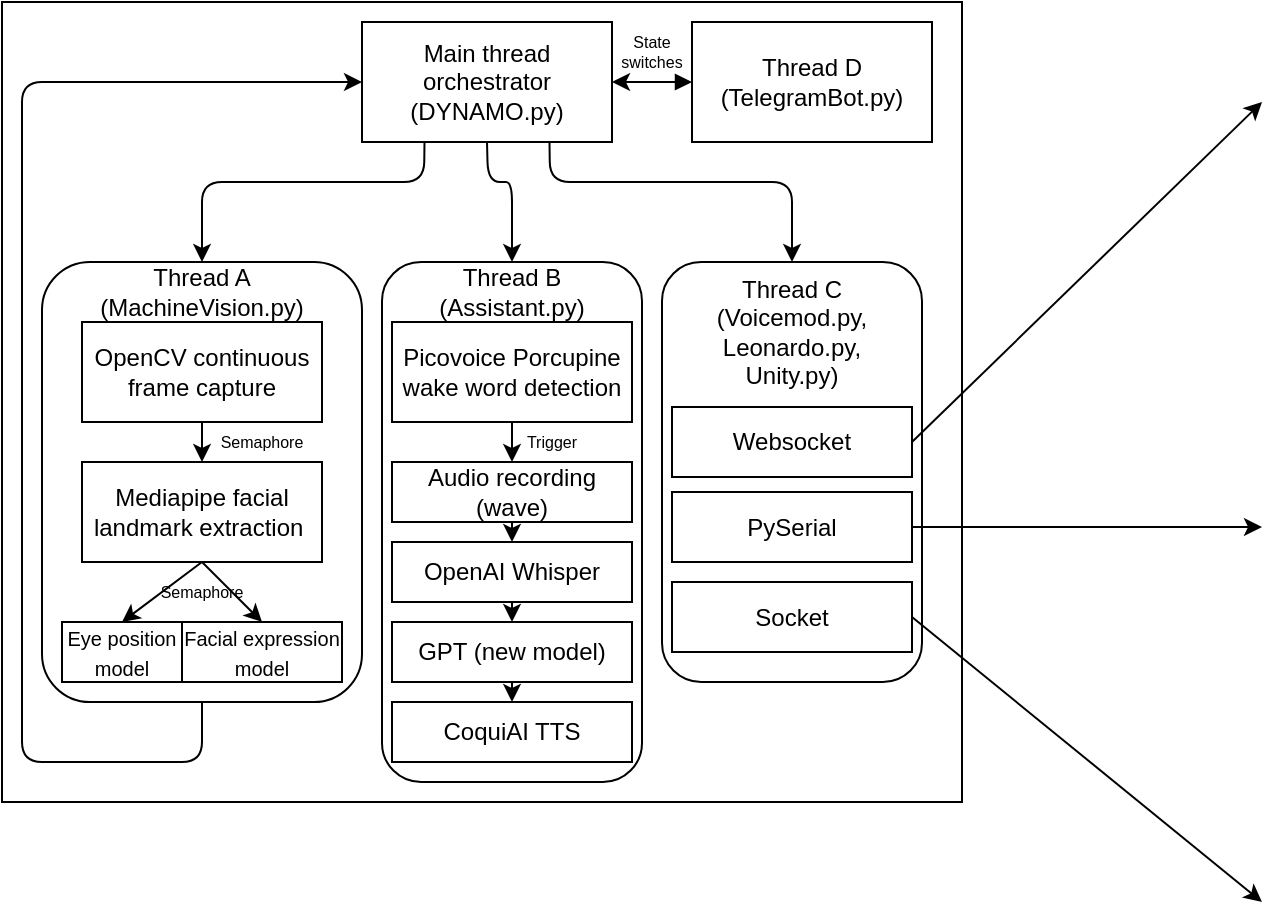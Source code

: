 <mxfile>
    <diagram id="qH1ZnPOLuF4nMyL4x-qJ" name="Page-1">
        <mxGraphModel dx="888" dy="510" grid="1" gridSize="10" guides="1" tooltips="1" connect="1" arrows="1" fold="1" page="1" pageScale="1" pageWidth="850" pageHeight="1100" math="0" shadow="0">
            <root>
                <mxCell id="0"/>
                <mxCell id="1" parent="0"/>
                <mxCell id="2" value="" style="rounded=0;whiteSpace=wrap;html=1;" parent="1" vertex="1">
                    <mxGeometry x="70" y="350" width="480" height="400" as="geometry"/>
                </mxCell>
                <mxCell id="26" style="edgeStyle=none;html=1;entryX=0.5;entryY=0;entryDx=0;entryDy=0;fontSize=10;exitX=0.25;exitY=1;exitDx=0;exitDy=0;" parent="1" source="5" target="17" edge="1">
                    <mxGeometry relative="1" as="geometry">
                        <mxPoint x="313" y="420" as="sourcePoint"/>
                        <Array as="points">
                            <mxPoint x="281" y="440"/>
                            <mxPoint x="170" y="440"/>
                        </Array>
                    </mxGeometry>
                </mxCell>
                <mxCell id="41" style="edgeStyle=none;html=1;exitX=0.5;exitY=1;exitDx=0;exitDy=0;entryX=0.5;entryY=0;entryDx=0;entryDy=0;fontSize=10;" parent="1" source="5" target="28" edge="1">
                    <mxGeometry relative="1" as="geometry">
                        <Array as="points">
                            <mxPoint x="313" y="440"/>
                            <mxPoint x="325" y="440"/>
                        </Array>
                    </mxGeometry>
                </mxCell>
                <mxCell id="49" style="edgeStyle=none;html=1;exitX=0.75;exitY=1;exitDx=0;exitDy=0;entryX=0.5;entryY=0;entryDx=0;entryDy=0;" edge="1" parent="1" source="5" target="45">
                    <mxGeometry relative="1" as="geometry">
                        <Array as="points">
                            <mxPoint x="344" y="440"/>
                            <mxPoint x="465" y="440"/>
                        </Array>
                    </mxGeometry>
                </mxCell>
                <mxCell id="5" value="Main thread orchestrator (DYNAMO.py)" style="rounded=0;whiteSpace=wrap;html=1;" parent="1" vertex="1">
                    <mxGeometry x="250" y="360" width="125" height="60" as="geometry"/>
                </mxCell>
                <mxCell id="8" style="edgeStyle=none;html=1;exitX=0;exitY=0.5;exitDx=0;exitDy=0;startArrow=block;startFill=1;" parent="1" source="7" target="5" edge="1">
                    <mxGeometry relative="1" as="geometry"/>
                </mxCell>
                <mxCell id="7" value="Thread D (TelegramBot.py)" style="rounded=0;whiteSpace=wrap;html=1;" parent="1" vertex="1">
                    <mxGeometry x="415" y="360" width="120" height="60" as="geometry"/>
                </mxCell>
                <mxCell id="10" value="&lt;font style=&quot;font-size: 8px;&quot;&gt;State &lt;br&gt;switches&lt;/font&gt;" style="text;html=1;strokeColor=none;fillColor=none;align=center;verticalAlign=middle;whiteSpace=wrap;rounded=0;fontSize=4;" parent="1" vertex="1">
                    <mxGeometry x="365" y="360" width="60" height="30" as="geometry"/>
                </mxCell>
                <mxCell id="44" style="edgeStyle=none;html=1;exitX=0.5;exitY=1;exitDx=0;exitDy=0;entryX=0;entryY=0.5;entryDx=0;entryDy=0;" edge="1" parent="1" source="16" target="5">
                    <mxGeometry relative="1" as="geometry">
                        <Array as="points">
                            <mxPoint x="170" y="730"/>
                            <mxPoint x="80" y="730"/>
                            <mxPoint x="80" y="560"/>
                            <mxPoint x="80" y="390"/>
                        </Array>
                    </mxGeometry>
                </mxCell>
                <mxCell id="16" value="" style="rounded=1;whiteSpace=wrap;html=1;fontSize=12;" parent="1" vertex="1">
                    <mxGeometry x="90" y="480" width="160" height="220" as="geometry"/>
                </mxCell>
                <mxCell id="18" style="edgeStyle=none;html=1;exitX=0.5;exitY=1;exitDx=0;exitDy=0;entryX=0.5;entryY=0;entryDx=0;entryDy=0;fontSize=12;startArrow=none;startFill=0;" parent="1" source="12" target="13" edge="1">
                    <mxGeometry relative="1" as="geometry"/>
                </mxCell>
                <mxCell id="12" value="OpenCV continuous frame capture" style="rounded=0;whiteSpace=wrap;html=1;fontSize=12;" parent="1" vertex="1">
                    <mxGeometry x="110" y="510" width="120" height="50" as="geometry"/>
                </mxCell>
                <mxCell id="22" style="edgeStyle=none;html=1;exitX=0.5;exitY=1;exitDx=0;exitDy=0;fontSize=10;entryX=0.5;entryY=0;entryDx=0;entryDy=0;" parent="1" source="13" target="23" edge="1">
                    <mxGeometry relative="1" as="geometry">
                        <mxPoint x="160" y="640" as="targetPoint"/>
                    </mxGeometry>
                </mxCell>
                <mxCell id="24" style="edgeStyle=none;html=1;exitX=0.5;exitY=1;exitDx=0;exitDy=0;entryX=0.5;entryY=0;entryDx=0;entryDy=0;fontSize=10;" parent="1" source="13" target="21" edge="1">
                    <mxGeometry relative="1" as="geometry"/>
                </mxCell>
                <mxCell id="13" value="Mediapipe facial landmark extraction&amp;nbsp;" style="rounded=0;whiteSpace=wrap;html=1;fontSize=12;" parent="1" vertex="1">
                    <mxGeometry x="110" y="580" width="120" height="50" as="geometry"/>
                </mxCell>
                <mxCell id="17" value="Thread A (MachineVision.py)" style="text;html=1;strokeColor=none;fillColor=none;align=center;verticalAlign=middle;whiteSpace=wrap;rounded=0;fontSize=12;" parent="1" vertex="1">
                    <mxGeometry x="140" y="480" width="60" height="30" as="geometry"/>
                </mxCell>
                <mxCell id="19" value="&lt;span style=&quot;font-size: 8px;&quot;&gt;Semaphore&lt;/span&gt;" style="text;html=1;strokeColor=none;fillColor=none;align=center;verticalAlign=middle;whiteSpace=wrap;rounded=0;fontSize=4;" parent="1" vertex="1">
                    <mxGeometry x="170" y="555" width="60" height="30" as="geometry"/>
                </mxCell>
                <mxCell id="21" value="&lt;font style=&quot;font-size: 10px;&quot;&gt;Facial expression model&lt;/font&gt;" style="rounded=0;whiteSpace=wrap;html=1;fontSize=12;" parent="1" vertex="1">
                    <mxGeometry x="160" y="660" width="80" height="30" as="geometry"/>
                </mxCell>
                <mxCell id="23" value="&lt;font style=&quot;font-size: 10px;&quot;&gt;Eye position model&lt;/font&gt;" style="rounded=0;whiteSpace=wrap;html=1;fontSize=12;" parent="1" vertex="1">
                    <mxGeometry x="100" y="660" width="60" height="30" as="geometry"/>
                </mxCell>
                <mxCell id="25" value="&lt;span style=&quot;font-size: 8px;&quot;&gt;Semaphore&lt;/span&gt;" style="text;html=1;strokeColor=none;fillColor=none;align=center;verticalAlign=middle;whiteSpace=wrap;rounded=0;fontSize=4;" parent="1" vertex="1">
                    <mxGeometry x="140" y="630" width="60" height="30" as="geometry"/>
                </mxCell>
                <mxCell id="27" value="" style="rounded=1;whiteSpace=wrap;html=1;fontSize=12;" parent="1" vertex="1">
                    <mxGeometry x="260" y="480" width="130" height="260" as="geometry"/>
                </mxCell>
                <mxCell id="28" value="Thread B (Assistant.py)" style="text;html=1;strokeColor=none;fillColor=none;align=center;verticalAlign=middle;whiteSpace=wrap;rounded=0;fontSize=12;" parent="1" vertex="1">
                    <mxGeometry x="295" y="480" width="60" height="30" as="geometry"/>
                </mxCell>
                <mxCell id="31" style="edgeStyle=none;html=1;exitX=0.5;exitY=1;exitDx=0;exitDy=0;entryX=0.5;entryY=0;entryDx=0;entryDy=0;fontSize=10;" parent="1" source="29" target="30" edge="1">
                    <mxGeometry relative="1" as="geometry"/>
                </mxCell>
                <mxCell id="29" value="Picovoice Porcupine wake word detection" style="rounded=0;whiteSpace=wrap;html=1;fontSize=12;" parent="1" vertex="1">
                    <mxGeometry x="265" y="510" width="120" height="50" as="geometry"/>
                </mxCell>
                <mxCell id="34" style="edgeStyle=none;html=1;exitX=0.5;exitY=1;exitDx=0;exitDy=0;entryX=0.5;entryY=0;entryDx=0;entryDy=0;fontSize=10;" parent="1" source="30" target="33" edge="1">
                    <mxGeometry relative="1" as="geometry"/>
                </mxCell>
                <mxCell id="30" value="Audio recording (wave)" style="rounded=0;whiteSpace=wrap;html=1;fontSize=12;" parent="1" vertex="1">
                    <mxGeometry x="265" y="580" width="120" height="30" as="geometry"/>
                </mxCell>
                <mxCell id="32" value="&lt;span style=&quot;font-size: 8px;&quot;&gt;Trigger&lt;/span&gt;" style="text;html=1;strokeColor=none;fillColor=none;align=center;verticalAlign=middle;whiteSpace=wrap;rounded=0;fontSize=4;" parent="1" vertex="1">
                    <mxGeometry x="320" y="555" width="50" height="30" as="geometry"/>
                </mxCell>
                <mxCell id="36" style="edgeStyle=none;html=1;exitX=0.5;exitY=1;exitDx=0;exitDy=0;entryX=0.5;entryY=0;entryDx=0;entryDy=0;fontSize=10;" parent="1" source="33" target="35" edge="1">
                    <mxGeometry relative="1" as="geometry"/>
                </mxCell>
                <mxCell id="33" value="OpenAI Whisper" style="rounded=0;whiteSpace=wrap;html=1;fontSize=12;" parent="1" vertex="1">
                    <mxGeometry x="265" y="620" width="120" height="30" as="geometry"/>
                </mxCell>
                <mxCell id="38" style="edgeStyle=none;html=1;exitX=0.5;exitY=1;exitDx=0;exitDy=0;entryX=0.5;entryY=0;entryDx=0;entryDy=0;fontSize=10;" parent="1" source="35" target="37" edge="1">
                    <mxGeometry relative="1" as="geometry"/>
                </mxCell>
                <mxCell id="35" value="GPT (new model)" style="rounded=0;whiteSpace=wrap;html=1;fontSize=12;" parent="1" vertex="1">
                    <mxGeometry x="265" y="660" width="120" height="30" as="geometry"/>
                </mxCell>
                <mxCell id="37" value="CoquiAI TTS" style="rounded=0;whiteSpace=wrap;html=1;fontSize=12;" parent="1" vertex="1">
                    <mxGeometry x="265" y="700" width="120" height="30" as="geometry"/>
                </mxCell>
                <mxCell id="45" value="" style="rounded=1;whiteSpace=wrap;html=1;fontSize=12;" vertex="1" parent="1">
                    <mxGeometry x="400" y="480" width="130" height="210" as="geometry"/>
                </mxCell>
                <mxCell id="46" value="Thread C (Voicemod.py, Leonardo.py, Unity.py)" style="text;html=1;strokeColor=none;fillColor=none;align=center;verticalAlign=middle;whiteSpace=wrap;rounded=0;fontSize=12;" vertex="1" parent="1">
                    <mxGeometry x="435" y="500" width="60" height="30" as="geometry"/>
                </mxCell>
                <mxCell id="52" style="edgeStyle=none;html=1;exitX=1;exitY=0.5;exitDx=0;exitDy=0;" edge="1" parent="1" source="47">
                    <mxGeometry relative="1" as="geometry">
                        <mxPoint x="700" y="400" as="targetPoint"/>
                    </mxGeometry>
                </mxCell>
                <mxCell id="47" value="Websocket" style="rounded=0;whiteSpace=wrap;html=1;fontSize=12;" vertex="1" parent="1">
                    <mxGeometry x="405" y="552.5" width="120" height="35" as="geometry"/>
                </mxCell>
                <mxCell id="53" style="edgeStyle=none;html=1;exitX=1;exitY=0.5;exitDx=0;exitDy=0;" edge="1" parent="1" source="48">
                    <mxGeometry relative="1" as="geometry">
                        <mxPoint x="700" y="612.5" as="targetPoint"/>
                    </mxGeometry>
                </mxCell>
                <mxCell id="48" value="PySerial" style="rounded=0;whiteSpace=wrap;html=1;fontSize=12;" vertex="1" parent="1">
                    <mxGeometry x="405" y="595" width="120" height="35" as="geometry"/>
                </mxCell>
                <mxCell id="54" style="edgeStyle=none;html=1;exitX=1;exitY=0.5;exitDx=0;exitDy=0;" edge="1" parent="1" source="50">
                    <mxGeometry relative="1" as="geometry">
                        <mxPoint x="700" y="800" as="targetPoint"/>
                    </mxGeometry>
                </mxCell>
                <mxCell id="50" value="Socket" style="rounded=0;whiteSpace=wrap;html=1;fontSize=12;" vertex="1" parent="1">
                    <mxGeometry x="405" y="640" width="120" height="35" as="geometry"/>
                </mxCell>
            </root>
        </mxGraphModel>
    </diagram>
</mxfile>